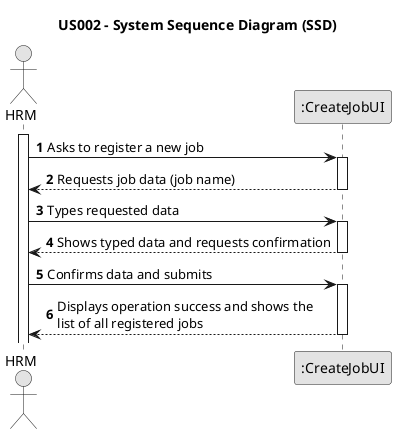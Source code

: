     @startuml
skinparam monochrome true
skinparam packageStyle rectangle
skinparam shadowing false

title US002 - System Sequence Diagram (SSD)

autonumber

actor "HRM" as Employee
participant ":CreateJobUI" as System

activate Employee

    Employee -> System : Asks to register a new job
    activate System

        System --> Employee : Requests job data (job name)
    deactivate System

    Employee -> System : Types requested data
    activate System

        System --> Employee : Shows typed data and requests confirmation
    deactivate System

    Employee -> System : Confirms data and submits
    activate System

        System --> Employee : Displays operation success and shows the \nlist of all registered jobs
    deactivate System

@enduml